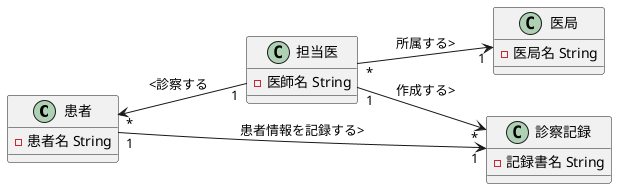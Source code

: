 @startuml 3-2
left to right direction
class 患者{
-患者名 String
}
class 担当医{
-医師名 String
}
class 医局{
-医局名 String
}
class 診察記録 {
 -記録書名 String
}
担当医"*"-->"1" 医局:所属する>
患者 "*"<--"1" 担当医:<診察する
担当医"1"-->"*" 診察記録:作成する>
患者"1"-->"1" 診察記録:患者情報を記録する>

@enduml